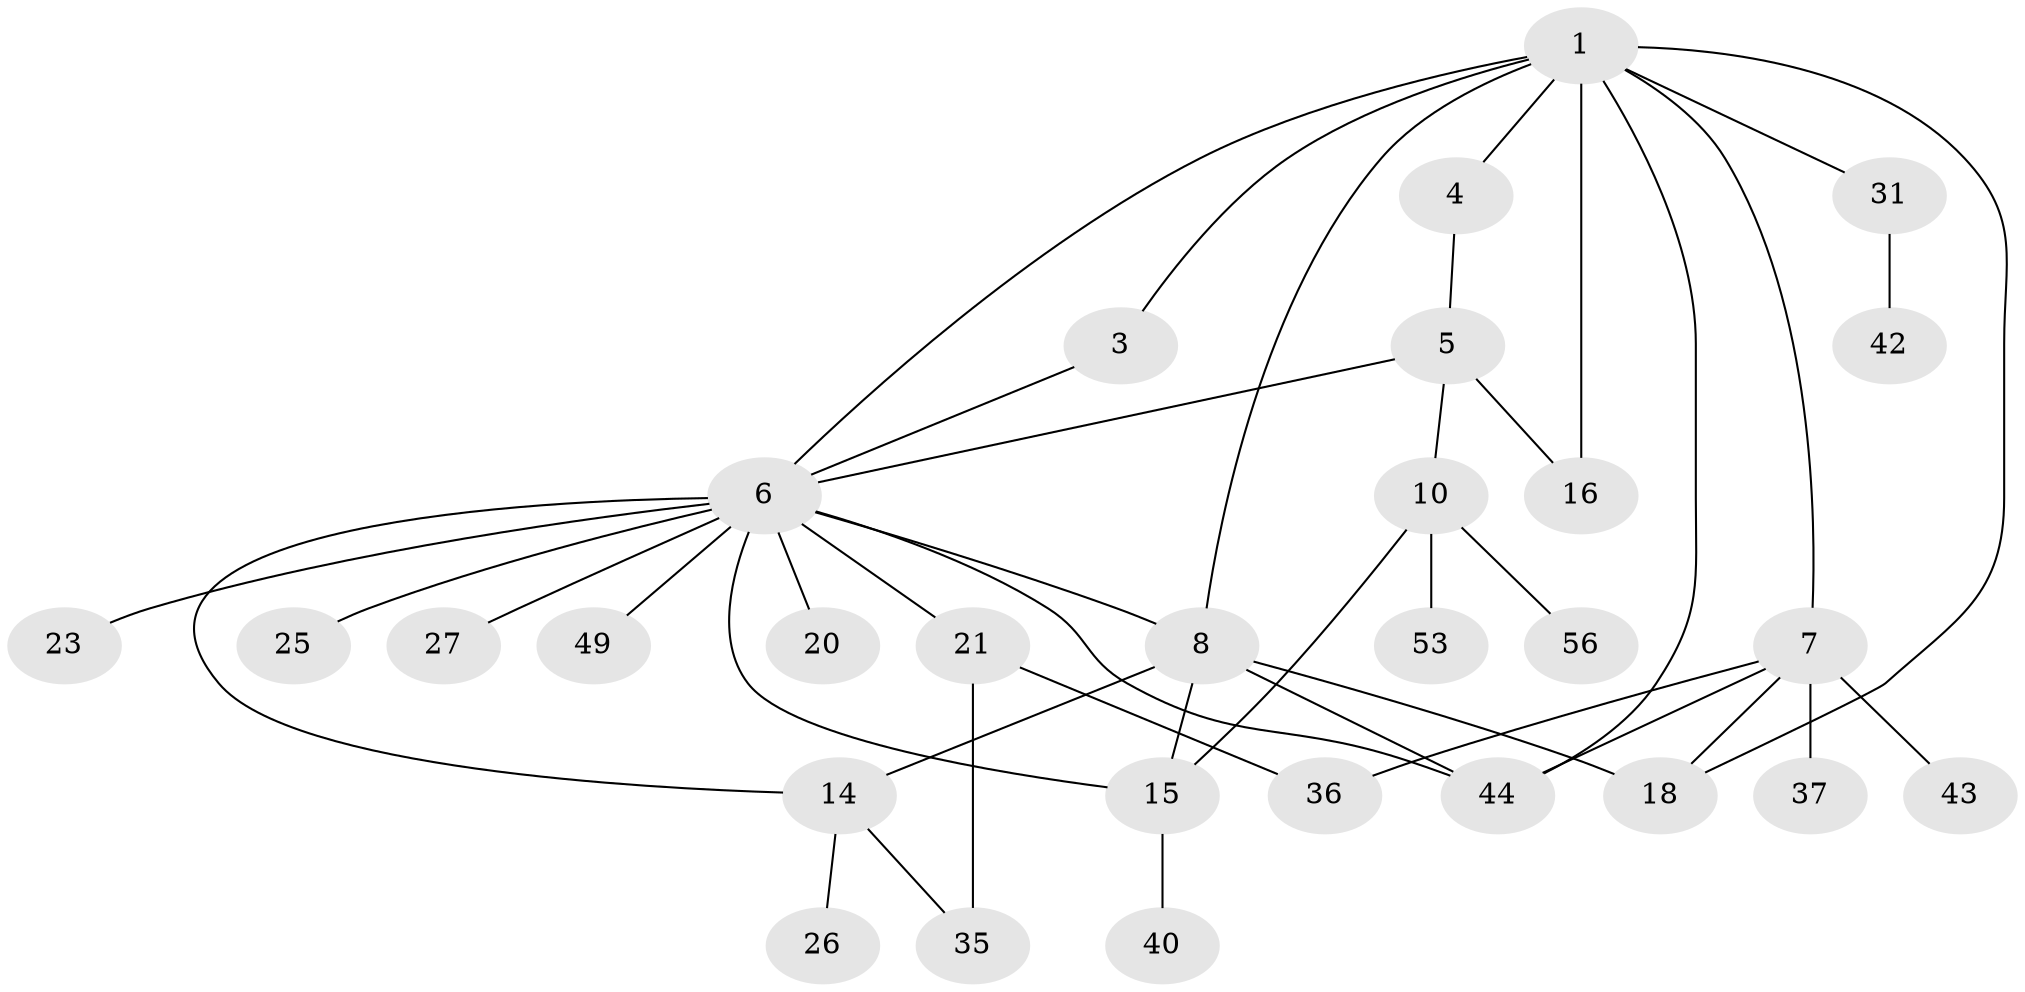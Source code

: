 // original degree distribution, {5: 0.05084745762711865, 7: 0.03389830508474576, 2: 0.3050847457627119, 4: 0.0847457627118644, 6: 0.03389830508474576, 3: 0.1864406779661017, 1: 0.3050847457627119}
// Generated by graph-tools (version 1.1) at 2025/13/03/09/25 04:13:25]
// undirected, 29 vertices, 42 edges
graph export_dot {
graph [start="1"]
  node [color=gray90,style=filled];
  1 [super="+22+2"];
  3;
  4;
  5 [super="+24"];
  6 [super="+17+11+19"];
  7 [super="+9+13"];
  8 [super="+57+50"];
  10 [super="+46"];
  14 [super="+51"];
  15 [super="+30+45"];
  16;
  18 [super="+52"];
  20 [super="+58"];
  21;
  23 [super="+29+54"];
  25;
  26;
  27;
  31 [super="+32+34"];
  35;
  36;
  37 [super="+38"];
  40;
  42;
  43;
  44 [super="+55"];
  49;
  53;
  56;
  1 -- 3;
  1 -- 7;
  1 -- 8;
  1 -- 16;
  1 -- 18;
  1 -- 4;
  1 -- 44;
  1 -- 31;
  1 -- 6;
  3 -- 6;
  4 -- 5;
  5 -- 10;
  5 -- 16;
  5 -- 6;
  6 -- 21;
  6 -- 15 [weight=2];
  6 -- 25;
  6 -- 20;
  6 -- 49;
  6 -- 23;
  6 -- 27;
  6 -- 44;
  6 -- 14;
  6 -- 8;
  7 -- 37;
  7 -- 18;
  7 -- 43;
  7 -- 36;
  7 -- 44;
  8 -- 14;
  8 -- 15;
  8 -- 44;
  8 -- 18;
  10 -- 56;
  10 -- 53;
  10 -- 15;
  14 -- 26;
  14 -- 35;
  15 -- 40;
  21 -- 35;
  21 -- 36;
  31 -- 42;
}
